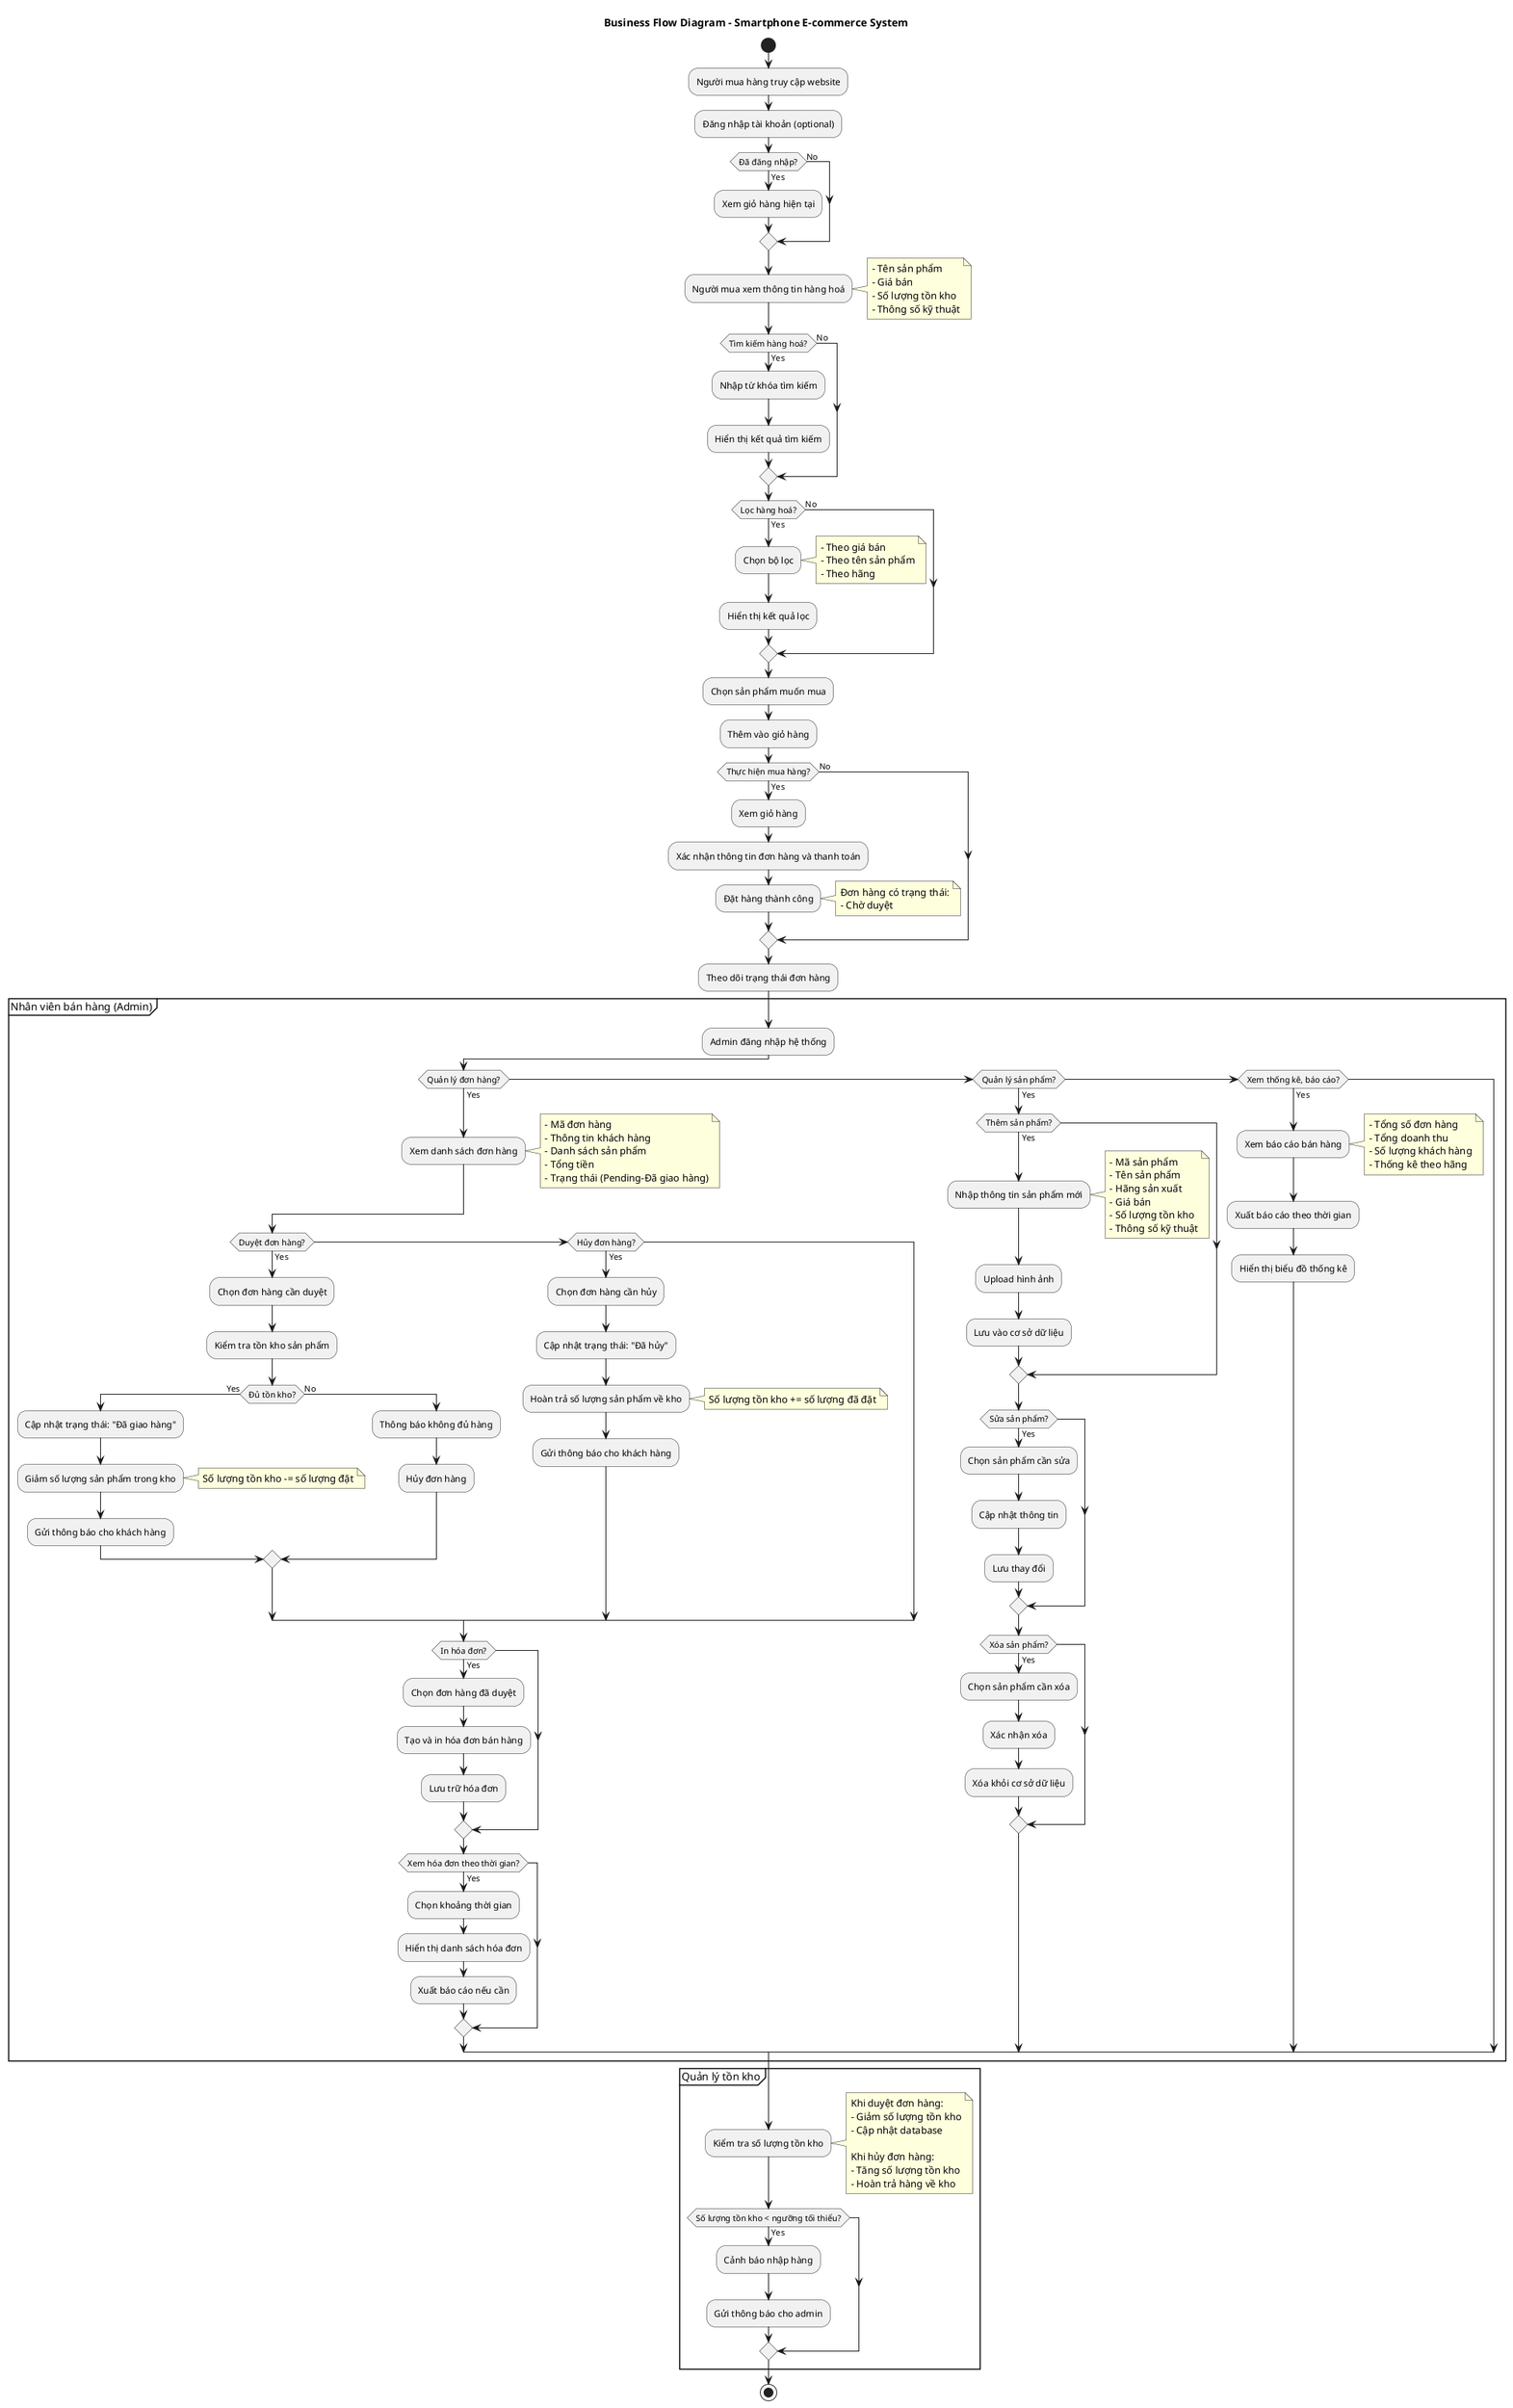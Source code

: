 @startuml Business Flow Diagram - Smartphone E-commerce System

title Business Flow Diagram - Smartphone E-commerce System

' === BUYER FUNCTIONALITIES ===

start

:Người mua hàng truy cập website;

:Đăng nhập tài khoản (optional);

if (Đã đăng nhập?) then (Yes)
    :Xem giỏ hàng hiện tại;
else (No)
endif

:Người mua xem thông tin hàng hoá;
note right
    - Tên sản phẩm
    - Giá bán
    - Số lượng tồn kho
    - Thông số kỹ thuật
end note

if (Tìm kiếm hàng hoá?) then (Yes)
    :Nhập từ khóa tìm kiếm;
    :Hiển thị kết quả tìm kiếm;
else (No)
endif

if (Lọc hàng hoá?) then (Yes)
    :Chọn bộ lọc;
    note right
        - Theo giá bán
        - Theo tên sản phẩm
        - Theo hãng
    end note
    :Hiển thị kết quả lọc;
else (No)
endif

:Chọn sản phẩm muốn mua;
:Thêm vào giỏ hàng;

if (Thực hiện mua hàng?) then (Yes)
    :Xem giỏ hàng;
    :Xác nhận thông tin đơn hàng và thanh toán;
    :Đặt hàng thành công;
    note right
        Đơn hàng có trạng thái:
        - Chờ duyệt
    end note
else (No)
endif

:Theo dõi trạng thái đơn hàng;

' === ADMIN FUNCTIONALITIES ===

partition "Nhân viên bán hàng (Admin)" {

    :Admin đăng nhập hệ thống;

    if (Quản lý đơn hàng?) then (Yes)

        :Xem danh sách đơn hàng;
        note right
            - Mã đơn hàng
            - Thông tin khách hàng
            - Danh sách sản phẩm
            - Tổng tiền
            - Trạng thái (Pending-Đã giao hàng)
        end note

        if (Duyệt đơn hàng?) then (Yes)
            :Chọn đơn hàng cần duyệt;
            :Kiểm tra tồn kho sản phẩm;

            if (Đủ tồn kho?) then (Yes)
                :Cập nhật trạng thái: "Đã giao hàng";
                :Giảm số lượng sản phẩm trong kho;
                note right
                    Số lượng tồn kho -= số lượng đặt
                end note
                :Gửi thông báo cho khách hàng;
            else (No)
                :Thông báo không đủ hàng;
                :Hủy đơn hàng;
            endif

        elseif (Hủy đơn hàng?) then (Yes)
            :Chọn đơn hàng cần hủy;
            :Cập nhật trạng thái: "Đã hủy";
            :Hoàn trả số lượng sản phẩm về kho;
            note right
                Số lượng tồn kho += số lượng đã đặt
            end note
            :Gửi thông báo cho khách hàng;
        endif

        if (In hóa đơn?) then (Yes)
            :Chọn đơn hàng đã duyệt;
            :Tạo và in hóa đơn bán hàng;
            :Lưu trữ hóa đơn;
        endif

        if (Xem hóa đơn theo thời gian?) then (Yes)
            :Chọn khoảng thời gian;
            :Hiển thị danh sách hóa đơn;
            :Xuất báo cáo nếu cần;
        endif

    elseif (Quản lý sản phẩm?) then (Yes)

        if (Thêm sản phẩm?) then (Yes)
            :Nhập thông tin sản phẩm mới;
            note right
                - Mã sản phẩm
                - Tên sản phẩm
                - Hãng sản xuất
                - Giá bán
                - Số lượng tồn kho
                - Thông số kỹ thuật
            end note
            :Upload hình ảnh;
            :Lưu vào cơ sở dữ liệu;
        endif

        if (Sửa sản phẩm?) then (Yes)
            :Chọn sản phẩm cần sửa;
            :Cập nhật thông tin;
            :Lưu thay đổi;
        endif

        if (Xóa sản phẩm?) then (Yes)
            :Chọn sản phẩm cần xóa;
            :Xác nhận xóa;
            :Xóa khỏi cơ sở dữ liệu;
        endif

    elseif (Xem thống kê, báo cáo?) then (Yes)

        :Xem báo cáo bán hàng;
        note right
            - Tổng số đơn hàng
            - Tổng doanh thu
            - Số lượng khách hàng
            - Thống kê theo hãng
        end note

        :Xuất báo cáo theo thời gian;
        :Hiển thị biểu đồ thống kê;

    endif

}

' === STOCK MANAGEMENT LOGIC ===

partition "Quản lý tồn kho" {

    :Kiểm tra số lượng tồn kho;
    note right
        Khi duyệt đơn hàng:
        - Giảm số lượng tồn kho
        - Cập nhật database

        Khi hủy đơn hàng:
        - Tăng số lượng tồn kho
        - Hoàn trả hàng về kho
    end note

    if (Số lượng tồn kho < ngưỡng tối thiểu?) then (Yes)
        :Cảnh báo nhập hàng;
        :Gửi thông báo cho admin;
    endif

}

stop

@enduml
